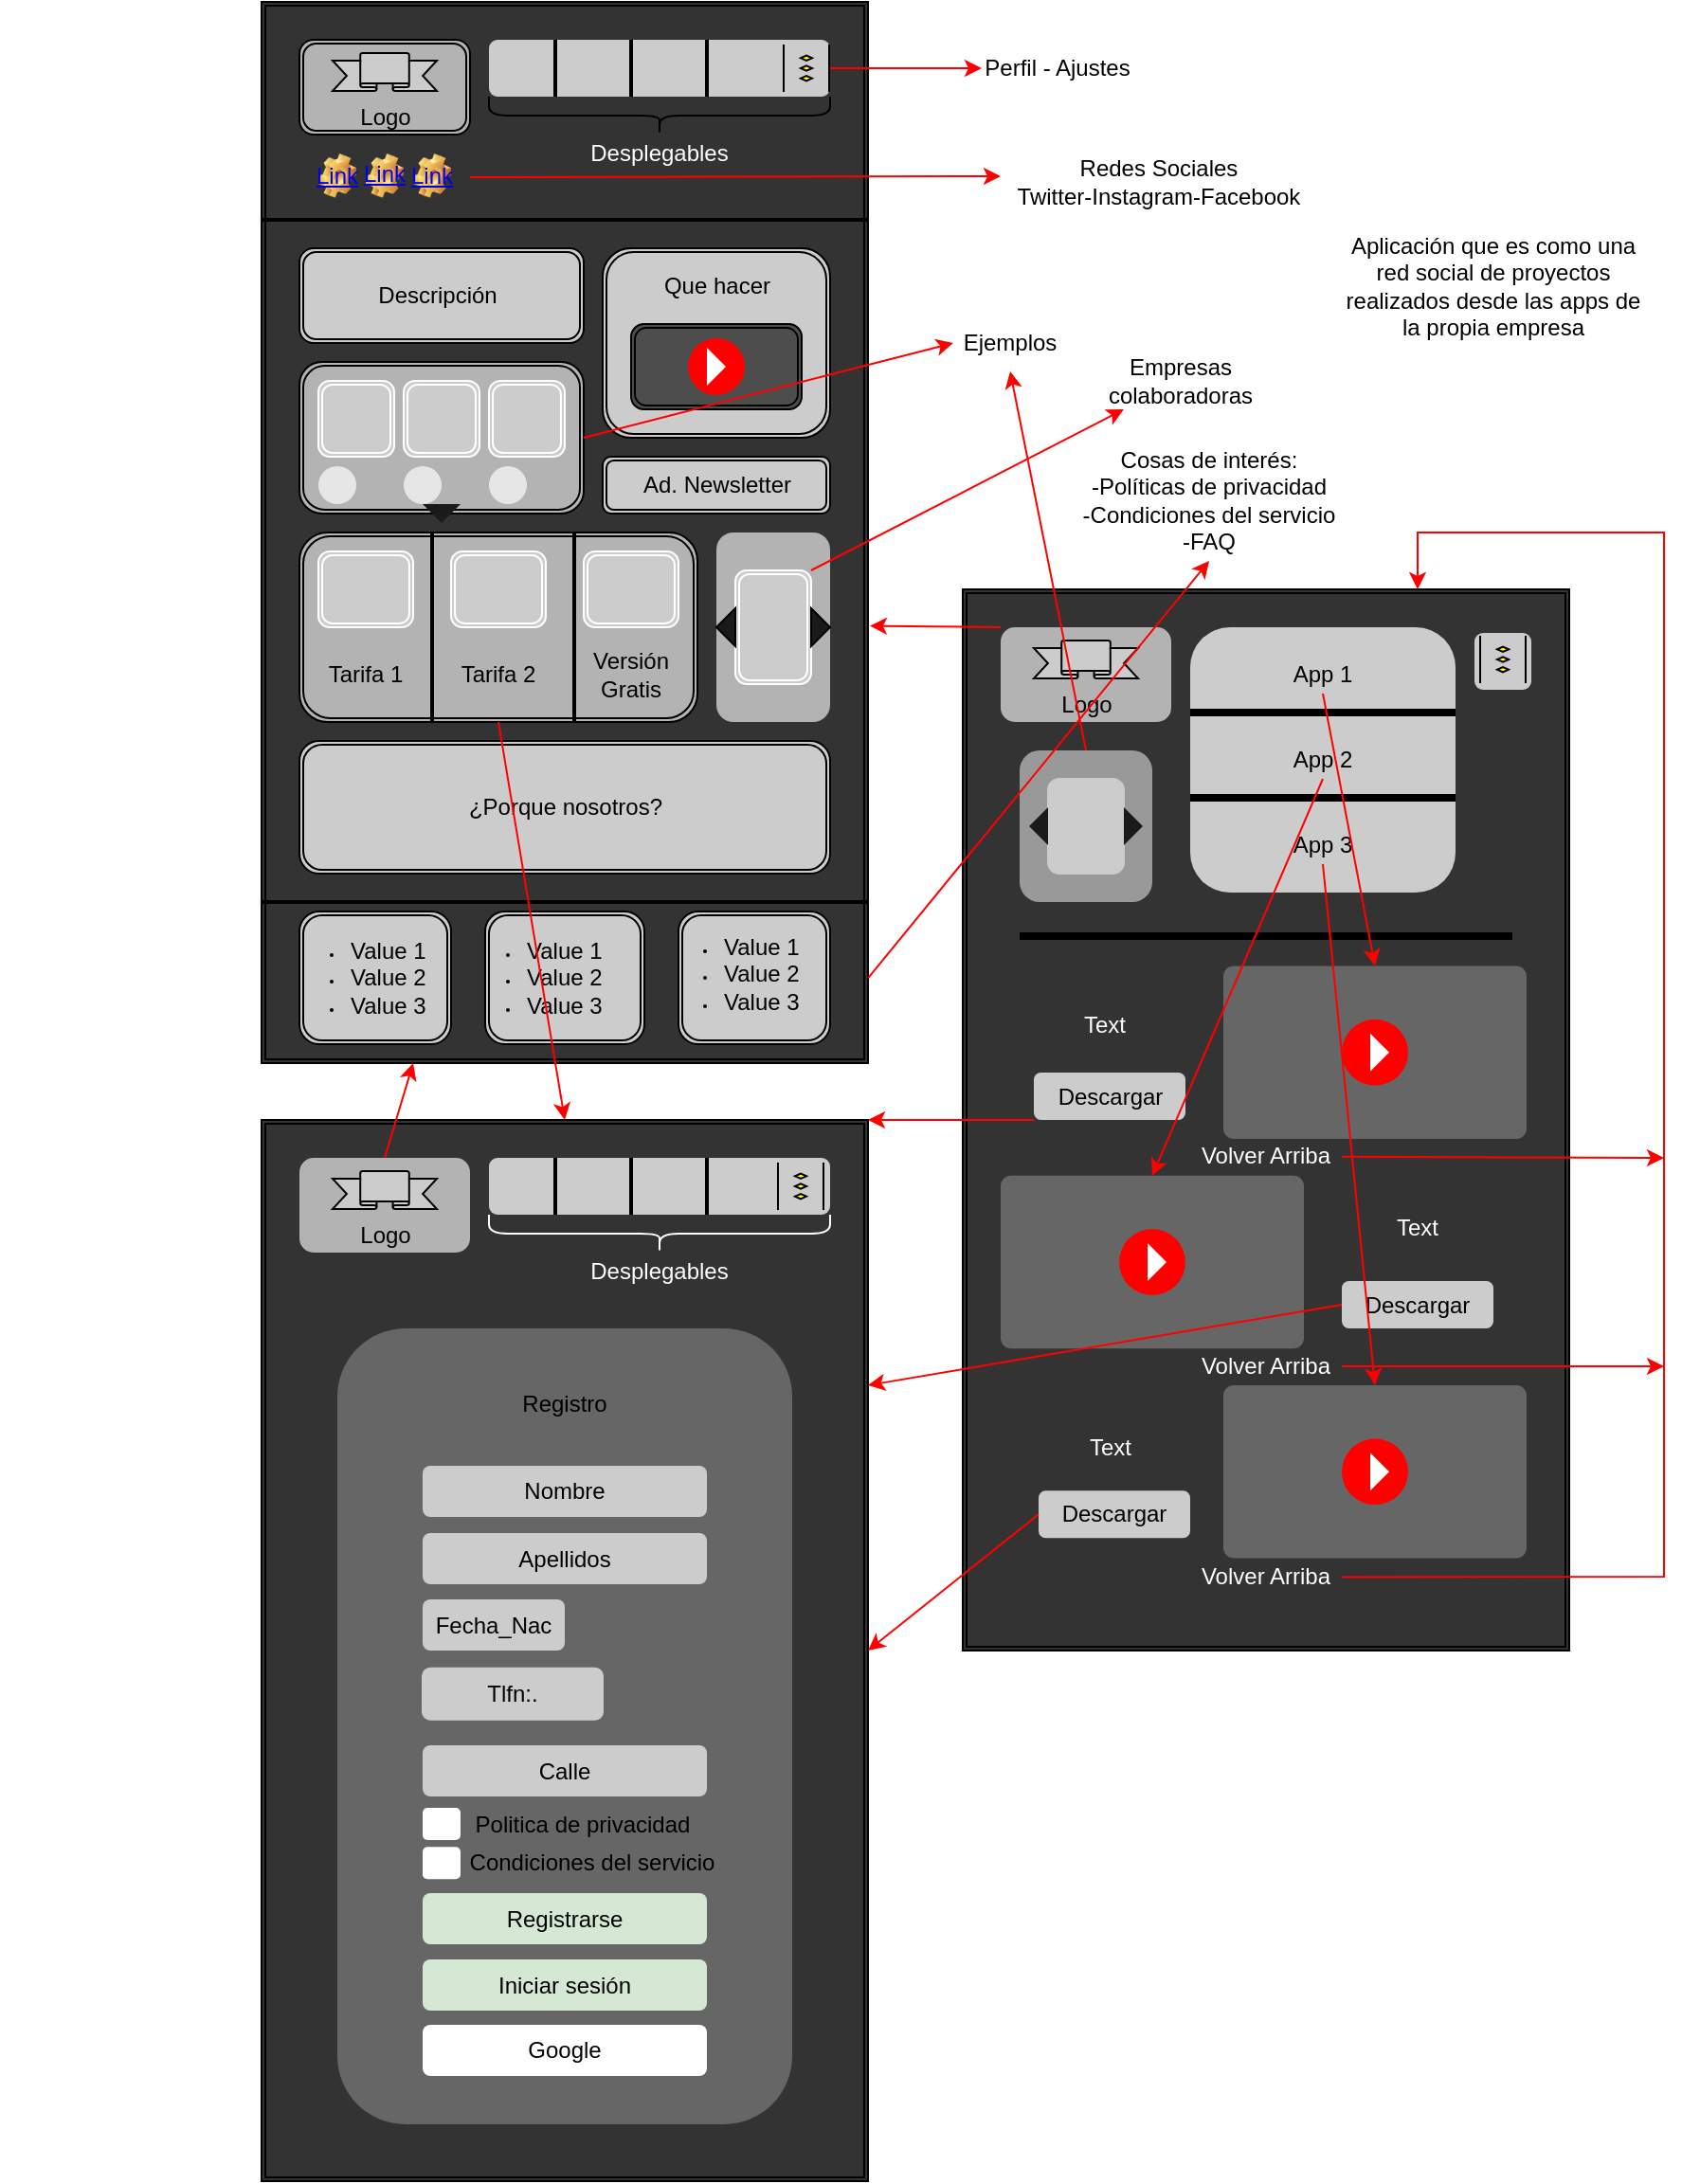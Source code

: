 <mxfile version="20.3.7" type="device"><diagram id="Zv9lJ50hrrRkXFYrA-ZB" name="Página-1"><mxGraphModel dx="1422" dy="794" grid="1" gridSize="10" guides="1" tooltips="1" connect="1" arrows="1" fold="1" page="1" pageScale="1" pageWidth="827" pageHeight="1169" math="0" shadow="0"><root><mxCell id="0"/><mxCell id="1" parent="0"/><mxCell id="x1erHkFxQfp4o7rbGHNv-2" value="" style="shape=ext;double=1;rounded=0;whiteSpace=wrap;html=1;fillColor=#333333;" parent="1" vertex="1"><mxGeometry x="200" y="80" width="320" height="560" as="geometry"/></mxCell><mxCell id="x1erHkFxQfp4o7rbGHNv-3" value="" style="shape=ext;double=1;rounded=1;whiteSpace=wrap;html=1;fillColor=#B3B3B3;" parent="1" vertex="1"><mxGeometry x="220" y="100" width="90" height="50" as="geometry"/></mxCell><mxCell id="x1erHkFxQfp4o7rbGHNv-18" value="" style="shape=ext;double=1;rounded=1;whiteSpace=wrap;html=1;fillColor=#CCCCCC;strokeColor=none;" parent="1" vertex="1"><mxGeometry x="320" y="100" width="180" height="30" as="geometry"/></mxCell><mxCell id="x1erHkFxQfp4o7rbGHNv-19" value="" style="line;strokeWidth=2;direction=south;html=1;" parent="1" vertex="1"><mxGeometry x="350" y="100" width="10" height="30" as="geometry"/></mxCell><mxCell id="x1erHkFxQfp4o7rbGHNv-20" value="" style="line;strokeWidth=2;direction=south;html=1;" parent="1" vertex="1"><mxGeometry x="390" y="100" width="10" height="30" as="geometry"/></mxCell><mxCell id="x1erHkFxQfp4o7rbGHNv-21" value="" style="line;strokeWidth=2;direction=south;html=1;" parent="1" vertex="1"><mxGeometry x="430" y="100" width="10" height="30" as="geometry"/></mxCell><mxCell id="x1erHkFxQfp4o7rbGHNv-27" value="" style="shape=image;html=1;verticalLabelPosition=bottom;verticalAlign=top;imageAspect=1;aspect=fixed;image=img/clipart/Gear_128x128.png" parent="1" vertex="1"><mxGeometry x="230" y="160.0" width="20" height="23.46" as="geometry"/></mxCell><mxCell id="x1erHkFxQfp4o7rbGHNv-28" value="" style="shape=image;html=1;verticalLabelPosition=bottom;verticalAlign=top;imageAspect=1;aspect=fixed;image=img/clipart/Gear_128x128.png" parent="1" vertex="1"><mxGeometry x="255" y="160.0" width="20" height="23.46" as="geometry"/></mxCell><mxCell id="x1erHkFxQfp4o7rbGHNv-29" value="" style="shape=image;html=1;verticalLabelPosition=bottom;verticalAlign=top;imageAspect=1;aspect=fixed;image=img/clipart/Gear_128x128.png" parent="1" vertex="1"><mxGeometry x="280" y="160.0" width="20" height="23.46" as="geometry"/></mxCell><mxCell id="x1erHkFxQfp4o7rbGHNv-30" value="" style="shape=ext;double=1;rounded=1;whiteSpace=wrap;html=1;fillColor=#CCCCCC;" parent="1" vertex="1"><mxGeometry x="220" y="210" width="150" height="50" as="geometry"/></mxCell><mxCell id="x1erHkFxQfp4o7rbGHNv-31" value="" style="shape=ext;double=1;rounded=1;whiteSpace=wrap;html=1;fillColor=#CCCCCC;" parent="1" vertex="1"><mxGeometry x="380" y="210" width="120" height="100" as="geometry"/></mxCell><mxCell id="x1erHkFxQfp4o7rbGHNv-32" value="" style="shape=ext;double=1;rounded=1;whiteSpace=wrap;html=1;fillColor=#CCCCCC;" parent="1" vertex="1"><mxGeometry x="380" y="320" width="120" height="30" as="geometry"/></mxCell><mxCell id="x1erHkFxQfp4o7rbGHNv-33" value="" style="shape=ext;double=1;rounded=1;whiteSpace=wrap;html=1;fillColor=#B3B3B3;" parent="1" vertex="1"><mxGeometry x="220" y="270" width="150" height="80" as="geometry"/></mxCell><mxCell id="x1erHkFxQfp4o7rbGHNv-34" value="" style="shape=ext;double=1;rounded=1;whiteSpace=wrap;html=1;fillColor=#B3B3B3;" parent="1" vertex="1"><mxGeometry x="220" y="360" width="210" height="100" as="geometry"/></mxCell><mxCell id="x1erHkFxQfp4o7rbGHNv-35" value="" style="shape=ext;double=1;rounded=1;whiteSpace=wrap;html=1;fillColor=#B3B3B3;strokeColor=none;" parent="1" vertex="1"><mxGeometry x="440" y="360" width="60" height="100" as="geometry"/></mxCell><mxCell id="x1erHkFxQfp4o7rbGHNv-36" value="" style="shape=ext;double=1;rounded=1;whiteSpace=wrap;html=1;fillColor=#CCCCCC;" parent="1" vertex="1"><mxGeometry x="220" y="470" width="280" height="70" as="geometry"/></mxCell><mxCell id="x1erHkFxQfp4o7rbGHNv-37" value="" style="line;strokeWidth=2;html=1;" parent="1" vertex="1"><mxGeometry x="200" y="550" width="320" height="10" as="geometry"/></mxCell><mxCell id="x1erHkFxQfp4o7rbGHNv-39" value="" style="shape=ext;double=1;rounded=1;whiteSpace=wrap;html=1;fillColor=#CCCCCC;" parent="1" vertex="1"><mxGeometry x="220" y="560" width="80" height="70" as="geometry"/></mxCell><mxCell id="x1erHkFxQfp4o7rbGHNv-40" value="" style="shape=ext;double=1;rounded=1;whiteSpace=wrap;html=1;fillColor=#CCCCCC;" parent="1" vertex="1"><mxGeometry x="318" y="560" width="84" height="70" as="geometry"/></mxCell><mxCell id="x1erHkFxQfp4o7rbGHNv-41" value="" style="shape=ext;double=1;rounded=1;whiteSpace=wrap;html=1;fillColor=#CCCCCC;" parent="1" vertex="1"><mxGeometry x="420" y="560" width="80" height="70" as="geometry"/></mxCell><mxCell id="x1erHkFxQfp4o7rbGHNv-42" value="" style="shape=curlyBracket;whiteSpace=wrap;html=1;rounded=1;flipH=1;rotation=90;" parent="1" vertex="1"><mxGeometry x="400" y="50" width="20" height="180" as="geometry"/></mxCell><mxCell id="x1erHkFxQfp4o7rbGHNv-43" value="" style="line;strokeWidth=2;html=1;" parent="1" vertex="1"><mxGeometry x="200" y="190" width="320" height="10" as="geometry"/></mxCell><mxCell id="x1erHkFxQfp4o7rbGHNv-50" value="" style="line;strokeWidth=2;direction=south;html=1;" parent="1" vertex="1"><mxGeometry x="285" y="360" width="10" height="100" as="geometry"/></mxCell><mxCell id="x1erHkFxQfp4o7rbGHNv-52" value="" style="line;strokeWidth=2;direction=south;html=1;" parent="1" vertex="1"><mxGeometry x="360" y="360" width="10" height="100" as="geometry"/></mxCell><mxCell id="x1erHkFxQfp4o7rbGHNv-54" value="" style="shape=ext;double=1;rounded=1;whiteSpace=wrap;html=1;fillColor=#CCCCCC;strokeColor=#FFFFFF;" parent="1" vertex="1"><mxGeometry x="230" y="280" width="40" height="40" as="geometry"/></mxCell><mxCell id="x1erHkFxQfp4o7rbGHNv-55" value="" style="shape=ext;double=1;rounded=1;whiteSpace=wrap;html=1;fillColor=#CCCCCC;strokeColor=#FFFFFF;" parent="1" vertex="1"><mxGeometry x="275" y="280" width="40" height="40" as="geometry"/></mxCell><mxCell id="x1erHkFxQfp4o7rbGHNv-56" value="" style="shape=ext;double=1;rounded=1;whiteSpace=wrap;html=1;fillColor=#CCCCCC;strokeColor=#FFFFFF;" parent="1" vertex="1"><mxGeometry x="320" y="280" width="40" height="40" as="geometry"/></mxCell><mxCell id="x1erHkFxQfp4o7rbGHNv-57" value="" style="ellipse;shape=doubleEllipse;whiteSpace=wrap;html=1;aspect=fixed;fillColor=#E6E6E6;strokeColor=none;" parent="1" vertex="1"><mxGeometry x="230" y="325" width="20" height="20" as="geometry"/></mxCell><mxCell id="x1erHkFxQfp4o7rbGHNv-58" value="" style="ellipse;shape=doubleEllipse;whiteSpace=wrap;html=1;aspect=fixed;fillColor=#E6E6E6;strokeColor=none;" parent="1" vertex="1"><mxGeometry x="275" y="325" width="20" height="20" as="geometry"/></mxCell><mxCell id="x1erHkFxQfp4o7rbGHNv-59" value="" style="ellipse;shape=doubleEllipse;whiteSpace=wrap;html=1;aspect=fixed;fillColor=#E6E6E6;strokeColor=none;" parent="1" vertex="1"><mxGeometry x="320" y="325" width="20" height="20" as="geometry"/></mxCell><mxCell id="x1erHkFxQfp4o7rbGHNv-62" value="" style="shape=ext;double=1;rounded=1;whiteSpace=wrap;html=1;fontSize=8;fillColor=#4D4D4D;" parent="1" vertex="1"><mxGeometry x="395" y="250" width="90" height="45" as="geometry"/></mxCell><mxCell id="x1erHkFxQfp4o7rbGHNv-64" value="&lt;ul&gt;&lt;li&gt;&lt;font style=&quot;font-size: 12px;&quot;&gt;Value 1&lt;/font&gt;&lt;/li&gt;&lt;li&gt;&lt;font style=&quot;font-size: 12px;&quot;&gt;Value 2&lt;/font&gt;&lt;/li&gt;&lt;li&gt;&lt;font style=&quot;font-size: 12px;&quot;&gt;Value 3&lt;/font&gt;&lt;/li&gt;&lt;/ul&gt;" style="text;strokeColor=none;fillColor=none;html=1;whiteSpace=wrap;verticalAlign=middle;overflow=hidden;fontSize=8;fontColor=#000000;" parent="1" vertex="1"><mxGeometry x="205" y="557.5" width="110" height="75" as="geometry"/></mxCell><mxCell id="x1erHkFxQfp4o7rbGHNv-65" value="&lt;ul&gt;&lt;li&gt;&lt;font style=&quot;font-size: 12px;&quot;&gt;Value 1&lt;/font&gt;&lt;/li&gt;&lt;li&gt;&lt;font style=&quot;font-size: 12px;&quot;&gt;Value 2&lt;/font&gt;&lt;/li&gt;&lt;li&gt;&lt;font style=&quot;font-size: 12px;&quot;&gt;Value 3&lt;/font&gt;&lt;/li&gt;&lt;/ul&gt;" style="text;strokeColor=none;fillColor=none;html=1;whiteSpace=wrap;verticalAlign=middle;overflow=hidden;fontSize=8;fontColor=#000000;" parent="1" vertex="1"><mxGeometry x="297.5" y="557.5" width="110" height="75" as="geometry"/></mxCell><mxCell id="x1erHkFxQfp4o7rbGHNv-66" value="&lt;ul&gt;&lt;li&gt;&lt;font style=&quot;font-size: 12px;&quot;&gt;Value 1&lt;/font&gt;&lt;/li&gt;&lt;li&gt;&lt;font style=&quot;font-size: 12px;&quot;&gt;Value 2&lt;/font&gt;&lt;/li&gt;&lt;li&gt;&lt;font style=&quot;font-size: 12px;&quot;&gt;Value 3&lt;/font&gt;&lt;/li&gt;&lt;/ul&gt;" style="text;strokeColor=none;fillColor=none;html=1;whiteSpace=wrap;verticalAlign=middle;overflow=hidden;fontSize=8;fontColor=#000000;" parent="1" vertex="1"><mxGeometry x="402" y="555" width="110" height="75" as="geometry"/></mxCell><mxCell id="x1erHkFxQfp4o7rbGHNv-68" value="" style="ellipse;whiteSpace=wrap;html=1;aspect=fixed;fontSize=12;fillColor=#FF0000;strokeColor=none;" parent="1" vertex="1"><mxGeometry x="425" y="257.5" width="30" height="30" as="geometry"/></mxCell><mxCell id="x1erHkFxQfp4o7rbGHNv-69" value="" style="triangle;whiteSpace=wrap;html=1;fontSize=12;strokeColor=none;" parent="1" vertex="1"><mxGeometry x="435" y="262.5" width="10" height="20" as="geometry"/></mxCell><mxCell id="x1erHkFxQfp4o7rbGHNv-71" value="Que hacer" style="text;html=1;strokeColor=none;fillColor=none;align=center;verticalAlign=middle;whiteSpace=wrap;rounded=0;fontSize=12;" parent="1" vertex="1"><mxGeometry x="407.5" y="220" width="65" height="20" as="geometry"/></mxCell><mxCell id="x1erHkFxQfp4o7rbGHNv-72" value="Descripción" style="text;html=1;strokeColor=none;fillColor=none;align=center;verticalAlign=middle;whiteSpace=wrap;rounded=0;fontSize=12;" parent="1" vertex="1"><mxGeometry x="268" y="225" width="50" height="20" as="geometry"/></mxCell><mxCell id="x1erHkFxQfp4o7rbGHNv-73" value="Versión&lt;br&gt;Gratis" style="text;html=1;strokeColor=none;fillColor=none;align=center;verticalAlign=middle;whiteSpace=wrap;rounded=0;fontSize=12;" parent="1" vertex="1"><mxGeometry x="370" y="425" width="50" height="20" as="geometry"/></mxCell><mxCell id="x1erHkFxQfp4o7rbGHNv-74" value="" style="shape=ext;double=1;rounded=1;whiteSpace=wrap;html=1;fontSize=12;fillColor=#CCCCCC;strokeColor=#FFFFFF;" parent="1" vertex="1"><mxGeometry x="230" y="370" width="50" height="40" as="geometry"/></mxCell><mxCell id="x1erHkFxQfp4o7rbGHNv-75" value="Tarifa 2" style="text;html=1;strokeColor=none;fillColor=none;align=center;verticalAlign=middle;whiteSpace=wrap;rounded=0;fontSize=12;" parent="1" vertex="1"><mxGeometry x="300" y="425" width="50" height="20" as="geometry"/></mxCell><mxCell id="x1erHkFxQfp4o7rbGHNv-76" value="Tarifa 1" style="text;html=1;strokeColor=none;fillColor=none;align=center;verticalAlign=middle;whiteSpace=wrap;rounded=0;fontSize=12;" parent="1" vertex="1"><mxGeometry x="230" y="425" width="50" height="20" as="geometry"/></mxCell><mxCell id="x1erHkFxQfp4o7rbGHNv-77" value="" style="shape=ext;double=1;rounded=1;whiteSpace=wrap;html=1;fontSize=12;fillColor=#CCCCCC;strokeColor=#FFFFFF;" parent="1" vertex="1"><mxGeometry x="300" y="370" width="50" height="40" as="geometry"/></mxCell><mxCell id="x1erHkFxQfp4o7rbGHNv-78" value="" style="shape=ext;double=1;rounded=1;whiteSpace=wrap;html=1;fontSize=12;fillColor=#CCCCCC;strokeColor=#FFFFFF;" parent="1" vertex="1"><mxGeometry x="370" y="370" width="50" height="40" as="geometry"/></mxCell><mxCell id="x1erHkFxQfp4o7rbGHNv-79" value="¿Porque nosotros?" style="text;html=1;strokeColor=none;fillColor=none;align=center;verticalAlign=middle;whiteSpace=wrap;rounded=0;fontSize=12;" parent="1" vertex="1"><mxGeometry x="297.5" y="495" width="125" height="20" as="geometry"/></mxCell><mxCell id="x1erHkFxQfp4o7rbGHNv-80" value="" style="shape=ext;double=1;rounded=1;whiteSpace=wrap;html=1;fontSize=12;fillColor=#CCCCCC;strokeColor=#FFFFFF;" parent="1" vertex="1"><mxGeometry x="450" y="380" width="40" height="60" as="geometry"/></mxCell><mxCell id="x1erHkFxQfp4o7rbGHNv-81" value="" style="triangle;whiteSpace=wrap;html=1;fontSize=12;fillColor=#1A1A1A;" parent="1" vertex="1"><mxGeometry x="490" y="400" width="10" height="20" as="geometry"/></mxCell><mxCell id="x1erHkFxQfp4o7rbGHNv-82" value="" style="triangle;whiteSpace=wrap;html=1;fontSize=12;rotation=-180;fillColor=#1A1A1A;" parent="1" vertex="1"><mxGeometry x="440" y="400" width="10" height="20" as="geometry"/></mxCell><mxCell id="x1erHkFxQfp4o7rbGHNv-83" value="" style="triangle;whiteSpace=wrap;html=1;fontSize=12;rotation=90;strokeColor=none;fillColor=#1A1A1A;" parent="1" vertex="1"><mxGeometry x="290" y="340" width="10" height="20" as="geometry"/></mxCell><mxCell id="x1erHkFxQfp4o7rbGHNv-84" value="" style="verticalLabelPosition=bottom;verticalAlign=top;html=1;shape=mxgraph.flowchart.parallel_mode;pointerEvents=1;fontSize=12;rotation=90;fontColor=none;noLabel=1;" parent="1" vertex="1"><mxGeometry x="475" y="103" width="25" height="24" as="geometry"/></mxCell><mxCell id="x1erHkFxQfp4o7rbGHNv-85" value="Logo" style="verticalLabelPosition=bottom;verticalAlign=top;html=1;shape=mxgraph.basic.banner;fontSize=12;fillColor=#CCCCCC;" parent="1" vertex="1"><mxGeometry x="237.5" y="107" width="55" height="20" as="geometry"/></mxCell><UserObject label="Link" link="https://twitter.com/?lang=es" id="x1erHkFxQfp4o7rbGHNv-86"><mxCell style="text;html=1;strokeColor=none;fillColor=none;whiteSpace=wrap;align=center;verticalAlign=middle;fontColor=#0000EE;fontStyle=4;fontSize=12;" parent="1" vertex="1"><mxGeometry x="220" y="160.73" width="40" height="22" as="geometry"/></mxCell></UserObject><UserObject label="Link" link="https://www.instagram.com/" id="x1erHkFxQfp4o7rbGHNv-87"><mxCell style="text;html=1;strokeColor=none;fillColor=none;whiteSpace=wrap;align=center;verticalAlign=middle;fontColor=#0000EE;fontStyle=4;fontSize=12;" parent="1" vertex="1"><mxGeometry x="245" y="160" width="40" height="22" as="geometry"/></mxCell></UserObject><UserObject label="Link" link="https://es-es.facebook.com/" id="x1erHkFxQfp4o7rbGHNv-88"><mxCell style="text;html=1;strokeColor=none;fillColor=none;whiteSpace=wrap;align=center;verticalAlign=middle;fontColor=#0000EE;fontStyle=4;fontSize=12;" parent="1" vertex="1"><mxGeometry x="270" y="161.46" width="40" height="22" as="geometry"/></mxCell></UserObject><mxCell id="x1erHkFxQfp4o7rbGHNv-89" value="Ad. Newsletter" style="text;html=1;strokeColor=none;fillColor=none;align=center;verticalAlign=middle;whiteSpace=wrap;rounded=0;fontSize=12;" parent="1" vertex="1"><mxGeometry x="392.5" y="325" width="95" height="20" as="geometry"/></mxCell><mxCell id="x1erHkFxQfp4o7rbGHNv-90" value="Desplegables" style="text;html=1;strokeColor=none;fillColor=none;align=center;verticalAlign=middle;whiteSpace=wrap;rounded=0;fontSize=12;fontColor=#FFFFFF;" parent="1" vertex="1"><mxGeometry x="385" y="150" width="50" height="20" as="geometry"/></mxCell><mxCell id="x1erHkFxQfp4o7rbGHNv-91" value="" style="shape=ext;double=1;rounded=0;whiteSpace=wrap;html=1;fillColor=#333333;" parent="1" vertex="1"><mxGeometry x="570" y="390" width="320" height="560" as="geometry"/></mxCell><mxCell id="x1erHkFxQfp4o7rbGHNv-92" value="" style="shape=ext;double=1;rounded=1;whiteSpace=wrap;html=1;fillColor=#B3B3B3;strokeColor=none;" parent="1" vertex="1"><mxGeometry x="590" y="410" width="90" height="50" as="geometry"/></mxCell><mxCell id="x1erHkFxQfp4o7rbGHNv-93" value="Logo" style="verticalLabelPosition=bottom;verticalAlign=top;html=1;shape=mxgraph.basic.banner;fontSize=12;fillColor=#CCCCCC;strokeColor=default;" parent="1" vertex="1"><mxGeometry x="607.5" y="417" width="55" height="20" as="geometry"/></mxCell><mxCell id="x1erHkFxQfp4o7rbGHNv-94" value="" style="shape=ext;double=1;rounded=1;whiteSpace=wrap;html=1;fontSize=12;fontColor=none;noLabel=1;strokeColor=none;fillColor=#CCCCCC;" parent="1" vertex="1"><mxGeometry x="840" y="413" width="30" height="30" as="geometry"/></mxCell><mxCell id="x1erHkFxQfp4o7rbGHNv-95" value="" style="verticalLabelPosition=bottom;verticalAlign=top;html=1;shape=mxgraph.flowchart.parallel_mode;pointerEvents=1;fontSize=12;rotation=90;fontColor=none;noLabel=1;" parent="1" vertex="1"><mxGeometry x="842.5" y="415" width="25" height="24" as="geometry"/></mxCell><mxCell id="x1erHkFxQfp4o7rbGHNv-96" value="" style="shape=ext;double=1;rounded=1;whiteSpace=wrap;html=1;fontSize=12;fontColor=none;noLabel=1;strokeColor=none;fillColor=#CCCCCC;" parent="1" vertex="1"><mxGeometry x="690" y="410" width="140" height="140" as="geometry"/></mxCell><mxCell id="x1erHkFxQfp4o7rbGHNv-97" value="" style="line;strokeWidth=4;html=1;perimeter=backbonePerimeter;points=[];outlineConnect=0;fontSize=12;" parent="1" vertex="1"><mxGeometry x="690" y="450" width="140" height="10" as="geometry"/></mxCell><mxCell id="x1erHkFxQfp4o7rbGHNv-98" value="" style="line;strokeWidth=4;html=1;perimeter=backbonePerimeter;points=[];outlineConnect=0;fontSize=12;" parent="1" vertex="1"><mxGeometry x="690" y="495" width="140" height="10" as="geometry"/></mxCell><mxCell id="x1erHkFxQfp4o7rbGHNv-99" value="App 3" style="text;html=1;strokeColor=none;fillColor=none;align=center;verticalAlign=middle;whiteSpace=wrap;rounded=0;fontSize=12;" parent="1" vertex="1"><mxGeometry x="735" y="515" width="50" height="20" as="geometry"/></mxCell><mxCell id="x1erHkFxQfp4o7rbGHNv-100" value="App 2" style="text;html=1;strokeColor=none;fillColor=none;align=center;verticalAlign=middle;whiteSpace=wrap;rounded=0;fontSize=12;" parent="1" vertex="1"><mxGeometry x="735" y="470" width="50" height="20" as="geometry"/></mxCell><mxCell id="x1erHkFxQfp4o7rbGHNv-101" value="App 1" style="text;html=1;strokeColor=none;fillColor=none;align=center;verticalAlign=middle;whiteSpace=wrap;rounded=0;fontSize=12;" parent="1" vertex="1"><mxGeometry x="735" y="425" width="50" height="20" as="geometry"/></mxCell><mxCell id="x1erHkFxQfp4o7rbGHNv-102" value="" style="shape=ext;double=1;rounded=1;whiteSpace=wrap;html=1;fontSize=12;strokeColor=none;fillColor=#999999;" parent="1" vertex="1"><mxGeometry x="600" y="475" width="70" height="80" as="geometry"/></mxCell><mxCell id="x1erHkFxQfp4o7rbGHNv-103" value="" style="shape=ext;double=1;rounded=1;whiteSpace=wrap;html=1;fontSize=12;strokeColor=#CCCCCC;fillColor=#CCCCCC;" parent="1" vertex="1"><mxGeometry x="615" y="490" width="40" height="50" as="geometry"/></mxCell><mxCell id="x1erHkFxQfp4o7rbGHNv-104" value="" style="triangle;whiteSpace=wrap;html=1;fontSize=12;strokeColor=none;fillColor=#1A1A1A;" parent="1" vertex="1"><mxGeometry x="655" y="505" width="10" height="20" as="geometry"/></mxCell><mxCell id="x1erHkFxQfp4o7rbGHNv-105" value="" style="triangle;whiteSpace=wrap;html=1;fontSize=12;rotation=-180;strokeColor=none;fillColor=#1A1A1A;" parent="1" vertex="1"><mxGeometry x="605" y="505" width="10" height="20" as="geometry"/></mxCell><mxCell id="x1erHkFxQfp4o7rbGHNv-107" value="" style="shape=ext;double=1;rounded=1;whiteSpace=wrap;html=1;fontSize=12;fillColor=#666666;arcSize=6;strokeColor=none;" parent="1" vertex="1"><mxGeometry x="707.5" y="588.75" width="160" height="91.25" as="geometry"/></mxCell><mxCell id="x1erHkFxQfp4o7rbGHNv-108" value="" style="ellipse;whiteSpace=wrap;html=1;aspect=fixed;fontSize=12;fillColor=#FF0000;strokeColor=none;" parent="1" vertex="1"><mxGeometry x="770" y="616.88" width="35" height="35" as="geometry"/></mxCell><mxCell id="x1erHkFxQfp4o7rbGHNv-109" value="" style="triangle;whiteSpace=wrap;html=1;fontSize=12;fillColor=#FFFFFF;strokeColor=none;" parent="1" vertex="1"><mxGeometry x="785" y="624.38" width="10" height="20" as="geometry"/></mxCell><mxCell id="x1erHkFxQfp4o7rbGHNv-110" value="" style="line;strokeWidth=4;html=1;perimeter=backbonePerimeter;points=[];outlineConnect=0;fontSize=12;fillColor=#FFFFFF;" parent="1" vertex="1"><mxGeometry x="600" y="568" width="260" height="10" as="geometry"/></mxCell><mxCell id="x1erHkFxQfp4o7rbGHNv-111" value="Text" style="text;html=1;strokeColor=none;fillColor=none;align=center;verticalAlign=middle;whiteSpace=wrap;rounded=0;fontSize=12;fontColor=#FFFFFF;" parent="1" vertex="1"><mxGeometry x="620" y="610" width="50" height="20" as="geometry"/></mxCell><mxCell id="x1erHkFxQfp4o7rbGHNv-118" value="" style="shape=ext;double=1;rounded=1;whiteSpace=wrap;html=1;fontSize=12;fillColor=#666666;arcSize=6;strokeColor=none;" parent="1" vertex="1"><mxGeometry x="590" y="699.38" width="160" height="91.25" as="geometry"/></mxCell><mxCell id="x1erHkFxQfp4o7rbGHNv-119" value="" style="ellipse;whiteSpace=wrap;html=1;aspect=fixed;fontSize=12;fillColor=#FF0000;strokeColor=none;" parent="1" vertex="1"><mxGeometry x="652.5" y="727.51" width="35" height="35" as="geometry"/></mxCell><mxCell id="x1erHkFxQfp4o7rbGHNv-120" value="" style="triangle;whiteSpace=wrap;html=1;fontSize=12;fillColor=#FFFFFF;strokeColor=none;" parent="1" vertex="1"><mxGeometry x="667.5" y="735.01" width="10" height="20" as="geometry"/></mxCell><mxCell id="x1erHkFxQfp4o7rbGHNv-121" value="" style="shape=ext;double=1;rounded=1;whiteSpace=wrap;html=1;fontSize=12;fillColor=#666666;arcSize=6;strokeColor=none;" parent="1" vertex="1"><mxGeometry x="707.5" y="810" width="160" height="91.25" as="geometry"/></mxCell><mxCell id="x1erHkFxQfp4o7rbGHNv-122" value="" style="ellipse;whiteSpace=wrap;html=1;aspect=fixed;fontSize=12;fillColor=#FF0000;strokeColor=none;" parent="1" vertex="1"><mxGeometry x="770" y="838.13" width="35" height="35" as="geometry"/></mxCell><mxCell id="x1erHkFxQfp4o7rbGHNv-123" value="" style="triangle;whiteSpace=wrap;html=1;fontSize=12;fillColor=#FFFFFF;strokeColor=none;" parent="1" vertex="1"><mxGeometry x="785" y="845.63" width="10" height="20" as="geometry"/></mxCell><mxCell id="x1erHkFxQfp4o7rbGHNv-124" value="Text" style="text;html=1;strokeColor=none;fillColor=none;align=center;verticalAlign=middle;whiteSpace=wrap;rounded=0;fontSize=12;fontColor=#FFFFFF;" parent="1" vertex="1"><mxGeometry x="622.5" y="832.5" width="50" height="20" as="geometry"/></mxCell><mxCell id="x1erHkFxQfp4o7rbGHNv-125" value="Text" style="text;html=1;strokeColor=none;fillColor=none;align=center;verticalAlign=middle;whiteSpace=wrap;rounded=0;fontSize=12;fontColor=#FFFFFF;" parent="1" vertex="1"><mxGeometry x="785" y="717" width="50" height="20" as="geometry"/></mxCell><mxCell id="x1erHkFxQfp4o7rbGHNv-128" value="Volver Arriba" style="text;html=1;strokeColor=none;fillColor=none;align=center;verticalAlign=middle;whiteSpace=wrap;rounded=0;fontSize=12;fontColor=#FFFFFF;" parent="1" vertex="1"><mxGeometry x="690" y="679.38" width="80" height="20" as="geometry"/></mxCell><mxCell id="x1erHkFxQfp4o7rbGHNv-129" value="Volver Arriba" style="text;html=1;strokeColor=none;fillColor=none;align=center;verticalAlign=middle;whiteSpace=wrap;rounded=0;fontSize=12;fontColor=#FFFFFF;" parent="1" vertex="1"><mxGeometry x="690" y="901.25" width="80" height="20" as="geometry"/></mxCell><mxCell id="x1erHkFxQfp4o7rbGHNv-130" value="Volver Arriba" style="text;html=1;strokeColor=none;fillColor=none;align=center;verticalAlign=middle;whiteSpace=wrap;rounded=0;fontSize=12;fontColor=#FFFFFF;" parent="1" vertex="1"><mxGeometry x="690" y="790" width="80" height="20" as="geometry"/></mxCell><mxCell id="x1erHkFxQfp4o7rbGHNv-131" value="" style="shape=ext;double=1;rounded=0;whiteSpace=wrap;html=1;fillColor=#333333;" parent="1" vertex="1"><mxGeometry x="200" y="670" width="320" height="560" as="geometry"/></mxCell><mxCell id="x1erHkFxQfp4o7rbGHNv-132" value="" style="shape=ext;double=1;rounded=1;whiteSpace=wrap;html=1;strokeColor=none;fillColor=#B3B3B3;" parent="1" vertex="1"><mxGeometry x="220" y="690" width="90" height="50" as="geometry"/></mxCell><mxCell id="x1erHkFxQfp4o7rbGHNv-133" value="Logo" style="verticalLabelPosition=bottom;verticalAlign=top;html=1;shape=mxgraph.basic.banner;fontSize=12;fillColor=#CCCCCC;" parent="1" vertex="1"><mxGeometry x="237.5" y="697" width="55" height="20" as="geometry"/></mxCell><mxCell id="x1erHkFxQfp4o7rbGHNv-134" value="" style="shape=ext;double=1;rounded=1;whiteSpace=wrap;html=1;strokeColor=none;fillColor=#CCCCCC;" parent="1" vertex="1"><mxGeometry x="320" y="690" width="180" height="30" as="geometry"/></mxCell><mxCell id="x1erHkFxQfp4o7rbGHNv-135" value="" style="line;strokeWidth=2;direction=south;html=1;" parent="1" vertex="1"><mxGeometry x="350" y="690" width="10" height="30" as="geometry"/></mxCell><mxCell id="x1erHkFxQfp4o7rbGHNv-136" value="" style="line;strokeWidth=2;direction=south;html=1;" parent="1" vertex="1"><mxGeometry x="390" y="690" width="10" height="30" as="geometry"/></mxCell><mxCell id="x1erHkFxQfp4o7rbGHNv-137" value="" style="line;strokeWidth=2;direction=south;html=1;" parent="1" vertex="1"><mxGeometry x="430" y="690" width="10" height="30" as="geometry"/></mxCell><mxCell id="x1erHkFxQfp4o7rbGHNv-138" value="" style="shape=curlyBracket;whiteSpace=wrap;html=1;rounded=1;flipH=1;rotation=90;fillColor=#FFFFFF;strokeColor=#FFFFFF;" parent="1" vertex="1"><mxGeometry x="400" y="640" width="20" height="180" as="geometry"/></mxCell><mxCell id="x1erHkFxQfp4o7rbGHNv-139" value="" style="verticalLabelPosition=bottom;verticalAlign=top;html=1;shape=mxgraph.flowchart.parallel_mode;pointerEvents=1;fontSize=12;rotation=90;" parent="1" vertex="1"><mxGeometry x="472" y="693" width="25" height="24" as="geometry"/></mxCell><mxCell id="x1erHkFxQfp4o7rbGHNv-140" value="Desplegables" style="text;html=1;align=center;verticalAlign=middle;whiteSpace=wrap;rounded=0;fontSize=12;fillColor=none;fontColor=#FFFFFF;" parent="1" vertex="1"><mxGeometry x="385" y="740" width="50" height="20" as="geometry"/></mxCell><mxCell id="x1erHkFxQfp4o7rbGHNv-141" value="" style="shape=ext;double=1;rounded=1;whiteSpace=wrap;html=1;fontSize=12;fillColor=#666666;strokeColor=none;" parent="1" vertex="1"><mxGeometry x="240" y="780" width="240" height="420" as="geometry"/></mxCell><mxCell id="x1erHkFxQfp4o7rbGHNv-142" value="Registro" style="text;html=1;strokeColor=none;fillColor=none;align=center;verticalAlign=middle;whiteSpace=wrap;rounded=0;fontSize=12;" parent="1" vertex="1"><mxGeometry x="335" y="810" width="50" height="20" as="geometry"/></mxCell><mxCell id="x1erHkFxQfp4o7rbGHNv-143" value="Nombre" style="shape=ext;double=1;rounded=1;whiteSpace=wrap;html=1;fontSize=12;fillColor=#CCCCCC;strokeColor=none;" parent="1" vertex="1"><mxGeometry x="285" y="852.5" width="150" height="27" as="geometry"/></mxCell><mxCell id="x1erHkFxQfp4o7rbGHNv-144" value="Apellidos" style="shape=ext;double=1;rounded=1;whiteSpace=wrap;html=1;fontSize=12;fillColor=#CCCCCC;strokeColor=none;" parent="1" vertex="1"><mxGeometry x="285" y="888" width="150" height="27" as="geometry"/></mxCell><mxCell id="x1erHkFxQfp4o7rbGHNv-145" value="Fecha_Nac" style="shape=ext;double=1;rounded=1;whiteSpace=wrap;html=1;fontSize=12;fillColor=#CCCCCC;strokeColor=none;" parent="1" vertex="1"><mxGeometry x="285" y="923" width="75" height="27" as="geometry"/></mxCell><mxCell id="x1erHkFxQfp4o7rbGHNv-146" value="Tlfn:." style="shape=ext;double=1;rounded=1;whiteSpace=wrap;html=1;fontSize=12;fillColor=#CCCCCC;strokeColor=#CCCCCC;" parent="1" vertex="1"><mxGeometry x="285" y="959.38" width="95" height="27" as="geometry"/></mxCell><mxCell id="x1erHkFxQfp4o7rbGHNv-147" value="Calle" style="shape=ext;double=1;rounded=1;whiteSpace=wrap;html=1;fontSize=12;fillColor=#CCCCCC;strokeColor=none;" parent="1" vertex="1"><mxGeometry x="285" y="1000" width="150" height="27" as="geometry"/></mxCell><mxCell id="x1erHkFxQfp4o7rbGHNv-148" value="Registrarse" style="shape=ext;double=1;rounded=1;whiteSpace=wrap;html=1;fontSize=12;fillColor=#d5e8d4;strokeColor=none;" parent="1" vertex="1"><mxGeometry x="285" y="1078" width="150" height="27" as="geometry"/></mxCell><mxCell id="x1erHkFxQfp4o7rbGHNv-149" value="" style="shape=ext;double=1;rounded=1;whiteSpace=wrap;html=1;fontSize=12;fillColor=#FFFFFF;strokeColor=none;" parent="1" vertex="1"><mxGeometry x="285" y="1033" width="20" height="17" as="geometry"/></mxCell><mxCell id="x1erHkFxQfp4o7rbGHNv-150" value="" style="shape=ext;double=1;rounded=1;whiteSpace=wrap;html=1;fontSize=12;fillColor=#FFFFFF;strokeColor=none;" parent="1" vertex="1"><mxGeometry x="285" y="1053.63" width="20" height="17" as="geometry"/></mxCell><mxCell id="x1erHkFxQfp4o7rbGHNv-151" value="Politica de privacidad" style="text;html=1;strokeColor=none;fillColor=none;align=center;verticalAlign=middle;whiteSpace=wrap;rounded=0;fontSize=12;" parent="1" vertex="1"><mxGeometry x="307.5" y="1031.5" width="122.5" height="20" as="geometry"/></mxCell><mxCell id="x1erHkFxQfp4o7rbGHNv-152" value="Condiciones del servicio" style="text;html=1;strokeColor=none;fillColor=none;align=center;verticalAlign=middle;whiteSpace=wrap;rounded=0;fontSize=12;" parent="1" vertex="1"><mxGeometry x="307.5" y="1052.13" width="132.5" height="20" as="geometry"/></mxCell><mxCell id="x1erHkFxQfp4o7rbGHNv-153" value="Google" style="shape=ext;double=1;rounded=1;whiteSpace=wrap;html=1;fontSize=12;fillColor=#FFFFFF;strokeColor=none;" parent="1" vertex="1"><mxGeometry x="285" y="1147.5" width="150" height="27" as="geometry"/></mxCell><mxCell id="x1erHkFxQfp4o7rbGHNv-154" value="Iniciar sesión" style="shape=ext;double=1;rounded=1;whiteSpace=wrap;html=1;fontSize=12;fillColor=#d5e8d4;strokeColor=none;" parent="1" vertex="1"><mxGeometry x="285" y="1113" width="150" height="27" as="geometry"/></mxCell><mxCell id="x1erHkFxQfp4o7rbGHNv-174" value="" style="edgeStyle=segmentEdgeStyle;endArrow=classic;html=1;rounded=0;labelBackgroundColor=#FFFFFF;strokeColor=#FFFFFF;fontSize=12;fontColor=#000000;" parent="1" edge="1"><mxGeometry width="50" height="50" relative="1" as="geometry"><mxPoint x="70" y="600" as="sourcePoint"/><mxPoint x="120" y="550" as="targetPoint"/></mxGeometry></mxCell><mxCell id="x1erHkFxQfp4o7rbGHNv-176" value="" style="endArrow=classic;html=1;rounded=0;labelBackgroundColor=#FFFFFF;strokeColor=#FF0000;fontSize=12;fontColor=#000000;exitX=0.5;exitY=0;exitDx=0;exitDy=0;entryX=0.25;entryY=1;entryDx=0;entryDy=0;" parent="1" source="x1erHkFxQfp4o7rbGHNv-132" target="x1erHkFxQfp4o7rbGHNv-2" edge="1"><mxGeometry width="50" height="50" relative="1" as="geometry"><mxPoint x="490" y="810" as="sourcePoint"/><mxPoint x="540" y="760" as="targetPoint"/></mxGeometry></mxCell><mxCell id="x1erHkFxQfp4o7rbGHNv-177" value="" style="endArrow=classic;html=1;rounded=0;labelBackgroundColor=#FFFFFF;strokeColor=#FF0000;fontSize=12;fontColor=#000000;exitX=0;exitY=0;exitDx=0;exitDy=0;entryX=1.003;entryY=0.588;entryDx=0;entryDy=0;entryPerimeter=0;" parent="1" source="x1erHkFxQfp4o7rbGHNv-92" target="x1erHkFxQfp4o7rbGHNv-2" edge="1"><mxGeometry width="50" height="50" relative="1" as="geometry"><mxPoint x="275" y="700" as="sourcePoint"/><mxPoint x="290" y="650" as="targetPoint"/></mxGeometry></mxCell><mxCell id="x1erHkFxQfp4o7rbGHNv-178" value="" style="endArrow=classic;html=1;rounded=0;labelBackgroundColor=#FFFFFF;strokeColor=#FF0000;fontSize=12;fontColor=#000000;exitX=0.5;exitY=1;exitDx=0;exitDy=0;entryX=0.5;entryY=0;entryDx=0;entryDy=0;" parent="1" source="x1erHkFxQfp4o7rbGHNv-34" target="x1erHkFxQfp4o7rbGHNv-131" edge="1"><mxGeometry width="50" height="50" relative="1" as="geometry"><mxPoint x="190" y="445" as="sourcePoint"/><mxPoint x="120" y="395" as="targetPoint"/></mxGeometry></mxCell><mxCell id="x1erHkFxQfp4o7rbGHNv-179" value="" style="endArrow=classic;html=1;rounded=0;labelBackgroundColor=#FFFFFF;strokeColor=#FF0000;fontSize=12;fontColor=#000000;exitX=1;exitY=0.5;exitDx=0;exitDy=0;" parent="1" source="x1erHkFxQfp4o7rbGHNv-128" edge="1"><mxGeometry width="50" height="50" relative="1" as="geometry"><mxPoint x="560" y="610" as="sourcePoint"/><mxPoint x="940" y="690" as="targetPoint"/></mxGeometry></mxCell><mxCell id="x1erHkFxQfp4o7rbGHNv-180" value="" style="endArrow=classic;html=1;rounded=0;labelBackgroundColor=#FFFFFF;strokeColor=#FF0000;fontSize=12;fontColor=#000000;exitX=1;exitY=0.5;exitDx=0;exitDy=0;entryX=0.75;entryY=0;entryDx=0;entryDy=0;" parent="1" source="x1erHkFxQfp4o7rbGHNv-129" target="x1erHkFxQfp4o7rbGHNv-91" edge="1"><mxGeometry width="50" height="50" relative="1" as="geometry"><mxPoint x="765" y="794.38" as="sourcePoint"/><mxPoint x="805" y="505" as="targetPoint"/><Array as="points"><mxPoint x="940" y="911"/><mxPoint x="940" y="360"/><mxPoint x="810" y="360"/></Array></mxGeometry></mxCell><mxCell id="x1erHkFxQfp4o7rbGHNv-181" value="" style="endArrow=classic;html=1;rounded=0;labelBackgroundColor=#FFFFFF;strokeColor=#FF0000;fontSize=12;fontColor=#000000;exitX=1;exitY=0.5;exitDx=0;exitDy=0;" parent="1" source="x1erHkFxQfp4o7rbGHNv-130" edge="1"><mxGeometry width="50" height="50" relative="1" as="geometry"><mxPoint x="710" y="699.38" as="sourcePoint"/><mxPoint x="940" y="800" as="targetPoint"/></mxGeometry></mxCell><mxCell id="x1erHkFxQfp4o7rbGHNv-182" value="" style="shape=ext;double=1;rounded=1;whiteSpace=wrap;html=1;strokeColor=none;fontSize=12;fontColor=#000000;fillColor=#CCCCCC;fontStyle=1" parent="1" vertex="1"><mxGeometry x="607.5" y="645" width="80" height="25" as="geometry"/></mxCell><mxCell id="x1erHkFxQfp4o7rbGHNv-183" value="" style="shape=ext;double=1;rounded=1;whiteSpace=wrap;html=1;strokeColor=none;fontSize=12;fontColor=#000000;fillColor=#CCCCCC;" parent="1" vertex="1"><mxGeometry x="610" y="865.63" width="80" height="25" as="geometry"/></mxCell><mxCell id="x1erHkFxQfp4o7rbGHNv-184" value="" style="shape=ext;double=1;rounded=1;whiteSpace=wrap;html=1;strokeColor=none;fontSize=12;fontColor=#000000;fillColor=#CCCCCC;" parent="1" vertex="1"><mxGeometry x="770" y="755.01" width="80" height="25" as="geometry"/></mxCell><mxCell id="x1erHkFxQfp4o7rbGHNv-185" value="Descargar" style="text;html=1;strokeColor=none;fillColor=none;align=center;verticalAlign=middle;whiteSpace=wrap;rounded=0;fontSize=12;fontColor=#000000;" parent="1" vertex="1"><mxGeometry x="622.5" y="647.5" width="50" height="20" as="geometry"/></mxCell><mxCell id="x1erHkFxQfp4o7rbGHNv-186" value="Descargar" style="text;html=1;strokeColor=none;fillColor=none;align=center;verticalAlign=middle;whiteSpace=wrap;rounded=0;fontSize=12;fontColor=#000000;" parent="1" vertex="1"><mxGeometry x="785" y="757.51" width="50" height="20" as="geometry"/></mxCell><mxCell id="x1erHkFxQfp4o7rbGHNv-187" value="Descargar" style="text;html=1;strokeColor=none;fillColor=none;align=center;verticalAlign=middle;whiteSpace=wrap;rounded=0;fontSize=12;fontColor=#000000;" parent="1" vertex="1"><mxGeometry x="625" y="868" width="50" height="20" as="geometry"/></mxCell><mxCell id="x1erHkFxQfp4o7rbGHNv-188" value="" style="endArrow=classic;html=1;rounded=0;labelBackgroundColor=#FFFFFF;strokeColor=#FF0000;fontSize=12;fontColor=#000000;exitX=0;exitY=0.5;exitDx=0;exitDy=0;entryX=1;entryY=0.5;entryDx=0;entryDy=0;" parent="1" source="x1erHkFxQfp4o7rbGHNv-183" target="x1erHkFxQfp4o7rbGHNv-131" edge="1"><mxGeometry width="50" height="50" relative="1" as="geometry"><mxPoint x="740" y="911.25" as="sourcePoint"/><mxPoint x="820" y="400" as="targetPoint"/></mxGeometry></mxCell><mxCell id="x1erHkFxQfp4o7rbGHNv-189" value="" style="endArrow=classic;html=1;rounded=0;labelBackgroundColor=#FFFFFF;strokeColor=#FF0000;fontSize=12;fontColor=#000000;exitX=0;exitY=0.5;exitDx=0;exitDy=0;entryX=1;entryY=0.25;entryDx=0;entryDy=0;" parent="1" source="x1erHkFxQfp4o7rbGHNv-184" target="x1erHkFxQfp4o7rbGHNv-131" edge="1"><mxGeometry width="50" height="50" relative="1" as="geometry"><mxPoint x="750" y="921.25" as="sourcePoint"/><mxPoint x="830" y="410" as="targetPoint"/></mxGeometry></mxCell><mxCell id="x1erHkFxQfp4o7rbGHNv-190" value="" style="endArrow=classic;html=1;rounded=0;labelBackgroundColor=#FFFFFF;strokeColor=#FF0000;fontSize=12;fontColor=#000000;exitX=0;exitY=1;exitDx=0;exitDy=0;entryX=1;entryY=0;entryDx=0;entryDy=0;" parent="1" source="x1erHkFxQfp4o7rbGHNv-182" target="x1erHkFxQfp4o7rbGHNv-131" edge="1"><mxGeometry width="50" height="50" relative="1" as="geometry"><mxPoint x="760" y="931.25" as="sourcePoint"/><mxPoint x="840" y="420" as="targetPoint"/></mxGeometry></mxCell><mxCell id="x1erHkFxQfp4o7rbGHNv-191" value="" style="endArrow=classic;html=1;rounded=0;labelBackgroundColor=#FFFFFF;strokeColor=#FF0000;fontSize=12;fontColor=#000000;exitX=0.5;exitY=1;exitDx=0;exitDy=0;entryX=0.5;entryY=0;entryDx=0;entryDy=0;" parent="1" source="x1erHkFxQfp4o7rbGHNv-101" target="x1erHkFxQfp4o7rbGHNv-107" edge="1"><mxGeometry width="50" height="50" relative="1" as="geometry"><mxPoint x="737.5" y="375" as="sourcePoint"/><mxPoint x="667.5" y="325" as="targetPoint"/></mxGeometry></mxCell><mxCell id="x1erHkFxQfp4o7rbGHNv-192" value="" style="endArrow=classic;html=1;rounded=0;labelBackgroundColor=#FFFFFF;strokeColor=#FF0000;fontSize=12;fontColor=#000000;exitX=0.5;exitY=1;exitDx=0;exitDy=0;entryX=0.5;entryY=0;entryDx=0;entryDy=0;" parent="1" source="x1erHkFxQfp4o7rbGHNv-100" target="x1erHkFxQfp4o7rbGHNv-118" edge="1"><mxGeometry width="50" height="50" relative="1" as="geometry"><mxPoint x="630" y="385" as="sourcePoint"/><mxPoint x="560" y="335" as="targetPoint"/></mxGeometry></mxCell><mxCell id="x1erHkFxQfp4o7rbGHNv-193" value="" style="endArrow=classic;html=1;rounded=0;labelBackgroundColor=#FFFFFF;strokeColor=#FF0000;fontSize=12;fontColor=#000000;exitX=0.5;exitY=1;exitDx=0;exitDy=0;entryX=0.5;entryY=0;entryDx=0;entryDy=0;" parent="1" source="x1erHkFxQfp4o7rbGHNv-99" target="x1erHkFxQfp4o7rbGHNv-121" edge="1"><mxGeometry width="50" height="50" relative="1" as="geometry"><mxPoint x="687.5" y="370" as="sourcePoint"/><mxPoint x="617.5" y="320" as="targetPoint"/></mxGeometry></mxCell><mxCell id="x1erHkFxQfp4o7rbGHNv-194" value="Aplicación que es como una red social de proyectos realizados desde las apps de la propia empresa" style="text;html=1;strokeColor=none;fillColor=none;align=center;verticalAlign=middle;whiteSpace=wrap;rounded=0;fontSize=12;fontColor=#000000;" parent="1" vertex="1"><mxGeometry x="770" y="150" width="160" height="160" as="geometry"/></mxCell><mxCell id="x1erHkFxQfp4o7rbGHNv-195" value="" style="endArrow=classic;html=1;rounded=0;labelBackgroundColor=#FFFFFF;strokeColor=#FF0000;fontSize=12;fontColor=#000000;exitX=1;exitY=0;exitDx=0;exitDy=0;entryX=0;entryY=1;entryDx=0;entryDy=0;" parent="1" source="x1erHkFxQfp4o7rbGHNv-80" target="x1erHkFxQfp4o7rbGHNv-196" edge="1"><mxGeometry width="50" height="50" relative="1" as="geometry"><mxPoint x="610" y="290" as="sourcePoint"/><mxPoint x="660" y="280" as="targetPoint"/></mxGeometry></mxCell><mxCell id="x1erHkFxQfp4o7rbGHNv-196" value="Empresas colaboradoras" style="text;html=1;strokeColor=none;fillColor=none;align=center;verticalAlign=middle;whiteSpace=wrap;rounded=0;fontSize=12;fontColor=#000000;" parent="1" vertex="1"><mxGeometry x="655" y="265" width="60" height="30" as="geometry"/></mxCell><mxCell id="x1erHkFxQfp4o7rbGHNv-197" value="" style="endArrow=classic;html=1;rounded=0;labelBackgroundColor=#FFFFFF;strokeColor=#FF0000;fontSize=12;fontColor=#000000;exitX=1;exitY=0.5;exitDx=0;exitDy=0;entryX=0;entryY=0.5;entryDx=0;entryDy=0;" parent="1" source="x1erHkFxQfp4o7rbGHNv-33" target="x1erHkFxQfp4o7rbGHNv-198" edge="1"><mxGeometry width="50" height="50" relative="1" as="geometry"><mxPoint x="500" y="390" as="sourcePoint"/><mxPoint x="570" y="260" as="targetPoint"/></mxGeometry></mxCell><mxCell id="x1erHkFxQfp4o7rbGHNv-198" value="Ejemplos" style="text;html=1;strokeColor=none;fillColor=none;align=center;verticalAlign=middle;whiteSpace=wrap;rounded=0;fontSize=12;fontColor=#000000;" parent="1" vertex="1"><mxGeometry x="565" y="245" width="60" height="30" as="geometry"/></mxCell><mxCell id="x1erHkFxQfp4o7rbGHNv-199" value="" style="endArrow=classic;html=1;rounded=0;labelBackgroundColor=#FFFFFF;strokeColor=#FF0000;fontSize=12;fontColor=#000000;exitX=1;exitY=0.92;exitDx=0;exitDy=0;exitPerimeter=0;entryX=0.5;entryY=1;entryDx=0;entryDy=0;" parent="1" source="x1erHkFxQfp4o7rbGHNv-2" target="x1erHkFxQfp4o7rbGHNv-200" edge="1"><mxGeometry width="50" height="50" relative="1" as="geometry"><mxPoint x="500" y="390" as="sourcePoint"/><mxPoint x="680" y="340" as="targetPoint"/></mxGeometry></mxCell><mxCell id="x1erHkFxQfp4o7rbGHNv-200" value="Cosas de interés:&lt;br&gt;-Políticas de privacidad&lt;br&gt;-Condiciones del servicio&lt;br&gt;-FAQ" style="text;html=1;strokeColor=none;fillColor=none;align=center;verticalAlign=middle;whiteSpace=wrap;rounded=0;fontSize=12;fontColor=#000000;" parent="1" vertex="1"><mxGeometry x="615" y="310" width="170" height="65" as="geometry"/></mxCell><mxCell id="x1erHkFxQfp4o7rbGHNv-201" value="" style="endArrow=classic;html=1;rounded=0;labelBackgroundColor=#FFFFFF;strokeColor=#FF0000;fontSize=12;fontColor=#000000;exitX=0.5;exitY=0;exitDx=0;exitDy=0;entryX=0.5;entryY=1;entryDx=0;entryDy=0;" parent="1" source="x1erHkFxQfp4o7rbGHNv-102" target="x1erHkFxQfp4o7rbGHNv-198" edge="1"><mxGeometry width="50" height="50" relative="1" as="geometry"><mxPoint x="380" y="320" as="sourcePoint"/><mxPoint x="575" y="270" as="targetPoint"/></mxGeometry></mxCell><mxCell id="x1erHkFxQfp4o7rbGHNv-202" value="" style="endArrow=classic;html=1;rounded=0;labelBackgroundColor=#FFFFFF;strokeColor=#FF0000;fontSize=12;fontColor=#000000;exitX=1;exitY=0.5;exitDx=0;exitDy=0;entryX=0;entryY=0.5;entryDx=0;entryDy=0;" parent="1" source="x1erHkFxQfp4o7rbGHNv-18" target="x1erHkFxQfp4o7rbGHNv-203" edge="1"><mxGeometry width="50" height="50" relative="1" as="geometry"><mxPoint x="512.5" y="127" as="sourcePoint"/><mxPoint x="560" y="140" as="targetPoint"/></mxGeometry></mxCell><mxCell id="x1erHkFxQfp4o7rbGHNv-203" value="Perfil - Ajustes" style="text;html=1;strokeColor=none;fillColor=none;align=center;verticalAlign=middle;whiteSpace=wrap;rounded=0;fontSize=12;fontColor=#000000;" parent="1" vertex="1"><mxGeometry x="580" y="100" width="80" height="30" as="geometry"/></mxCell><mxCell id="x1erHkFxQfp4o7rbGHNv-205" value="" style="endArrow=classic;html=1;rounded=0;labelBackgroundColor=#FFFFFF;strokeColor=#FF0000;fontSize=12;fontColor=#000000;exitX=1;exitY=0.5;exitDx=0;exitDy=0;" parent="1" source="x1erHkFxQfp4o7rbGHNv-88" edge="1"><mxGeometry width="50" height="50" relative="1" as="geometry"><mxPoint x="380" y="320" as="sourcePoint"/><mxPoint x="590" y="172" as="targetPoint"/></mxGeometry></mxCell><mxCell id="x1erHkFxQfp4o7rbGHNv-206" value="Redes Sociales&lt;br&gt;Twitter-Instagram-Facebook" style="text;html=1;strokeColor=none;fillColor=none;align=center;verticalAlign=middle;whiteSpace=wrap;rounded=0;fontSize=12;fontColor=#000000;" parent="1" vertex="1"><mxGeometry x="590" y="150" width="167" height="50" as="geometry"/></mxCell></root></mxGraphModel></diagram></mxfile>